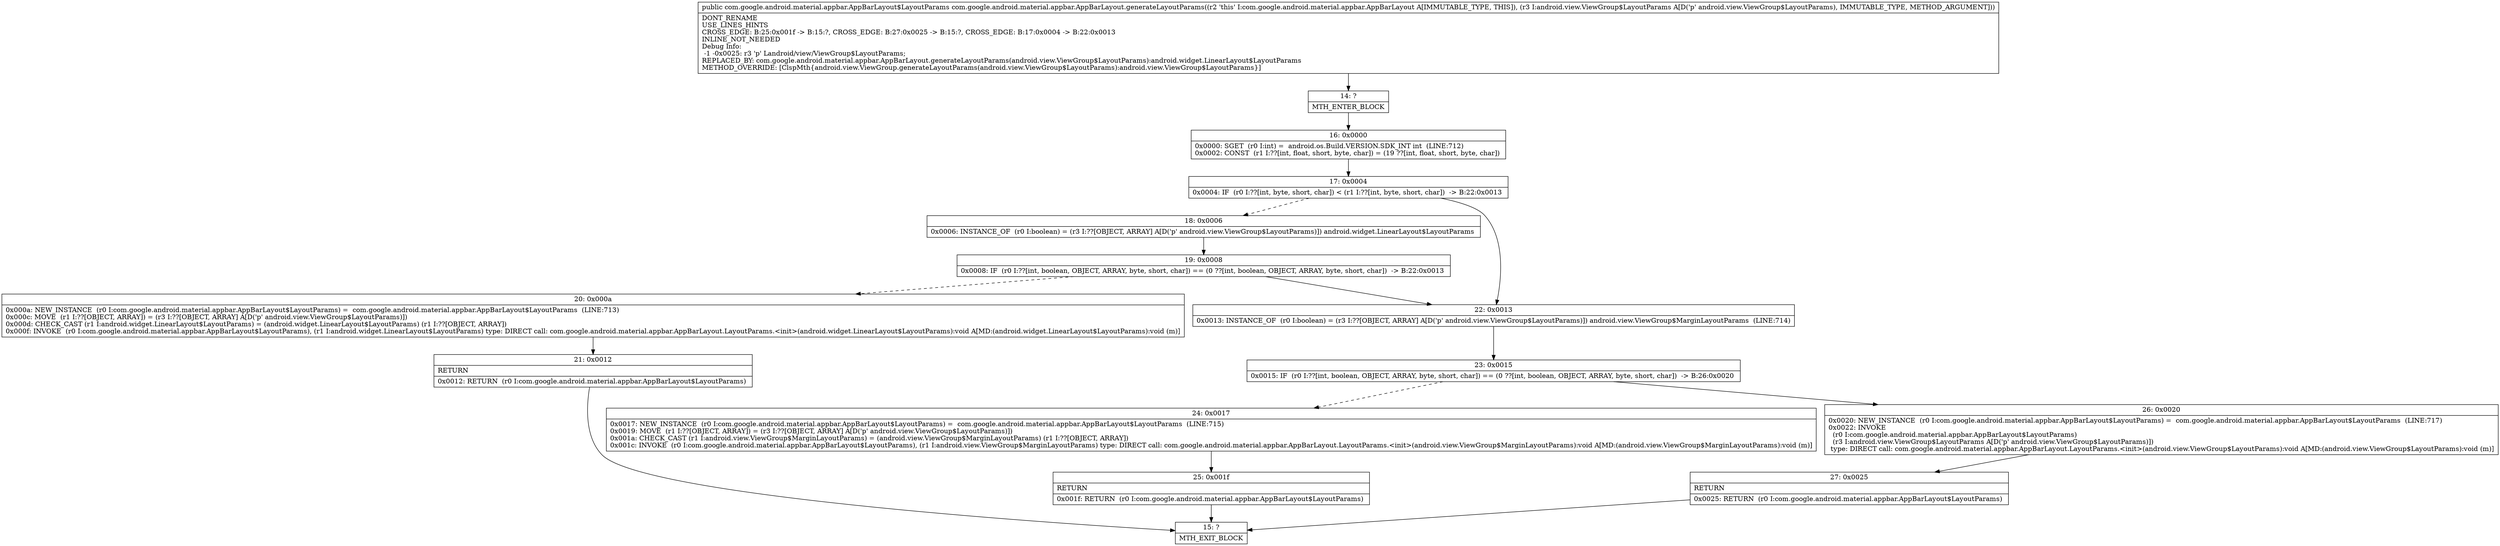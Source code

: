 digraph "CFG forcom.google.android.material.appbar.AppBarLayout.generateLayoutParams(Landroid\/view\/ViewGroup$LayoutParams;)Lcom\/google\/android\/material\/appbar\/AppBarLayout$LayoutParams;" {
Node_14 [shape=record,label="{14\:\ ?|MTH_ENTER_BLOCK\l}"];
Node_16 [shape=record,label="{16\:\ 0x0000|0x0000: SGET  (r0 I:int) =  android.os.Build.VERSION.SDK_INT int  (LINE:712)\l0x0002: CONST  (r1 I:??[int, float, short, byte, char]) = (19 ??[int, float, short, byte, char]) \l}"];
Node_17 [shape=record,label="{17\:\ 0x0004|0x0004: IF  (r0 I:??[int, byte, short, char]) \< (r1 I:??[int, byte, short, char])  \-\> B:22:0x0013 \l}"];
Node_18 [shape=record,label="{18\:\ 0x0006|0x0006: INSTANCE_OF  (r0 I:boolean) = (r3 I:??[OBJECT, ARRAY] A[D('p' android.view.ViewGroup$LayoutParams)]) android.widget.LinearLayout$LayoutParams \l}"];
Node_19 [shape=record,label="{19\:\ 0x0008|0x0008: IF  (r0 I:??[int, boolean, OBJECT, ARRAY, byte, short, char]) == (0 ??[int, boolean, OBJECT, ARRAY, byte, short, char])  \-\> B:22:0x0013 \l}"];
Node_20 [shape=record,label="{20\:\ 0x000a|0x000a: NEW_INSTANCE  (r0 I:com.google.android.material.appbar.AppBarLayout$LayoutParams) =  com.google.android.material.appbar.AppBarLayout$LayoutParams  (LINE:713)\l0x000c: MOVE  (r1 I:??[OBJECT, ARRAY]) = (r3 I:??[OBJECT, ARRAY] A[D('p' android.view.ViewGroup$LayoutParams)]) \l0x000d: CHECK_CAST (r1 I:android.widget.LinearLayout$LayoutParams) = (android.widget.LinearLayout$LayoutParams) (r1 I:??[OBJECT, ARRAY]) \l0x000f: INVOKE  (r0 I:com.google.android.material.appbar.AppBarLayout$LayoutParams), (r1 I:android.widget.LinearLayout$LayoutParams) type: DIRECT call: com.google.android.material.appbar.AppBarLayout.LayoutParams.\<init\>(android.widget.LinearLayout$LayoutParams):void A[MD:(android.widget.LinearLayout$LayoutParams):void (m)]\l}"];
Node_21 [shape=record,label="{21\:\ 0x0012|RETURN\l|0x0012: RETURN  (r0 I:com.google.android.material.appbar.AppBarLayout$LayoutParams) \l}"];
Node_15 [shape=record,label="{15\:\ ?|MTH_EXIT_BLOCK\l}"];
Node_22 [shape=record,label="{22\:\ 0x0013|0x0013: INSTANCE_OF  (r0 I:boolean) = (r3 I:??[OBJECT, ARRAY] A[D('p' android.view.ViewGroup$LayoutParams)]) android.view.ViewGroup$MarginLayoutParams  (LINE:714)\l}"];
Node_23 [shape=record,label="{23\:\ 0x0015|0x0015: IF  (r0 I:??[int, boolean, OBJECT, ARRAY, byte, short, char]) == (0 ??[int, boolean, OBJECT, ARRAY, byte, short, char])  \-\> B:26:0x0020 \l}"];
Node_24 [shape=record,label="{24\:\ 0x0017|0x0017: NEW_INSTANCE  (r0 I:com.google.android.material.appbar.AppBarLayout$LayoutParams) =  com.google.android.material.appbar.AppBarLayout$LayoutParams  (LINE:715)\l0x0019: MOVE  (r1 I:??[OBJECT, ARRAY]) = (r3 I:??[OBJECT, ARRAY] A[D('p' android.view.ViewGroup$LayoutParams)]) \l0x001a: CHECK_CAST (r1 I:android.view.ViewGroup$MarginLayoutParams) = (android.view.ViewGroup$MarginLayoutParams) (r1 I:??[OBJECT, ARRAY]) \l0x001c: INVOKE  (r0 I:com.google.android.material.appbar.AppBarLayout$LayoutParams), (r1 I:android.view.ViewGroup$MarginLayoutParams) type: DIRECT call: com.google.android.material.appbar.AppBarLayout.LayoutParams.\<init\>(android.view.ViewGroup$MarginLayoutParams):void A[MD:(android.view.ViewGroup$MarginLayoutParams):void (m)]\l}"];
Node_25 [shape=record,label="{25\:\ 0x001f|RETURN\l|0x001f: RETURN  (r0 I:com.google.android.material.appbar.AppBarLayout$LayoutParams) \l}"];
Node_26 [shape=record,label="{26\:\ 0x0020|0x0020: NEW_INSTANCE  (r0 I:com.google.android.material.appbar.AppBarLayout$LayoutParams) =  com.google.android.material.appbar.AppBarLayout$LayoutParams  (LINE:717)\l0x0022: INVOKE  \l  (r0 I:com.google.android.material.appbar.AppBarLayout$LayoutParams)\l  (r3 I:android.view.ViewGroup$LayoutParams A[D('p' android.view.ViewGroup$LayoutParams)])\l type: DIRECT call: com.google.android.material.appbar.AppBarLayout.LayoutParams.\<init\>(android.view.ViewGroup$LayoutParams):void A[MD:(android.view.ViewGroup$LayoutParams):void (m)]\l}"];
Node_27 [shape=record,label="{27\:\ 0x0025|RETURN\l|0x0025: RETURN  (r0 I:com.google.android.material.appbar.AppBarLayout$LayoutParams) \l}"];
MethodNode[shape=record,label="{public com.google.android.material.appbar.AppBarLayout$LayoutParams com.google.android.material.appbar.AppBarLayout.generateLayoutParams((r2 'this' I:com.google.android.material.appbar.AppBarLayout A[IMMUTABLE_TYPE, THIS]), (r3 I:android.view.ViewGroup$LayoutParams A[D('p' android.view.ViewGroup$LayoutParams), IMMUTABLE_TYPE, METHOD_ARGUMENT]))  | DONT_RENAME\lUSE_LINES_HINTS\lCROSS_EDGE: B:25:0x001f \-\> B:15:?, CROSS_EDGE: B:27:0x0025 \-\> B:15:?, CROSS_EDGE: B:17:0x0004 \-\> B:22:0x0013\lINLINE_NOT_NEEDED\lDebug Info:\l  \-1 \-0x0025: r3 'p' Landroid\/view\/ViewGroup$LayoutParams;\lREPLACED_BY: com.google.android.material.appbar.AppBarLayout.generateLayoutParams(android.view.ViewGroup$LayoutParams):android.widget.LinearLayout$LayoutParams\lMETHOD_OVERRIDE: [ClspMth\{android.view.ViewGroup.generateLayoutParams(android.view.ViewGroup$LayoutParams):android.view.ViewGroup$LayoutParams\}]\l}"];
MethodNode -> Node_14;Node_14 -> Node_16;
Node_16 -> Node_17;
Node_17 -> Node_18[style=dashed];
Node_17 -> Node_22;
Node_18 -> Node_19;
Node_19 -> Node_20[style=dashed];
Node_19 -> Node_22;
Node_20 -> Node_21;
Node_21 -> Node_15;
Node_22 -> Node_23;
Node_23 -> Node_24[style=dashed];
Node_23 -> Node_26;
Node_24 -> Node_25;
Node_25 -> Node_15;
Node_26 -> Node_27;
Node_27 -> Node_15;
}

